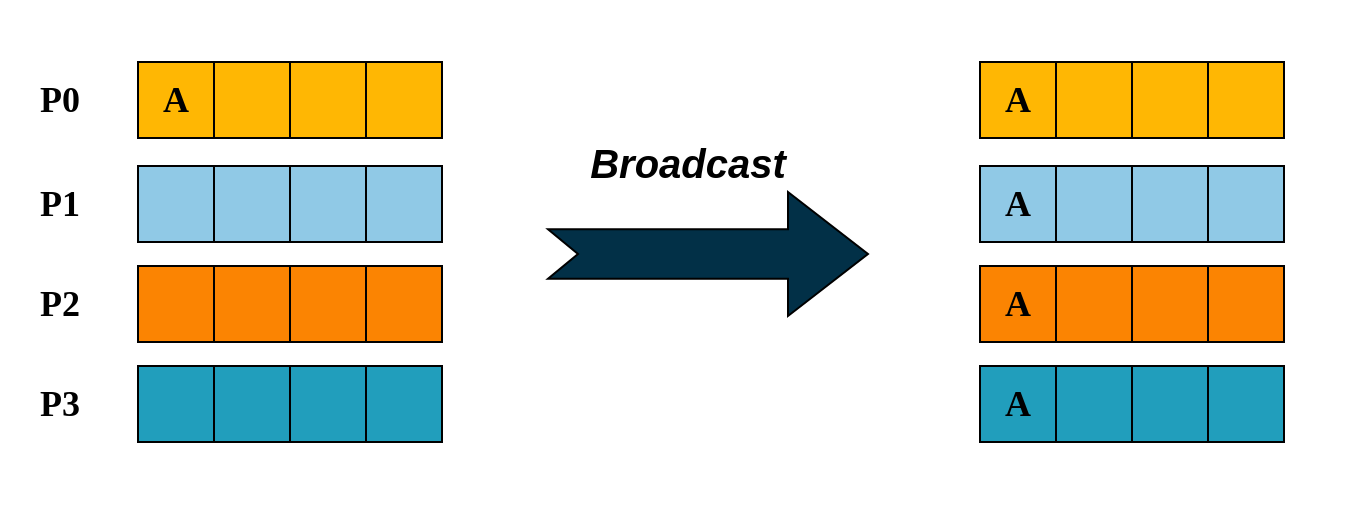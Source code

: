 <mxfile version="22.1.18" type="device">
  <diagram name="第 1 页" id="Nx4X9cOqqDXcBY0uLnVW">
    <mxGraphModel dx="852" dy="545" grid="0" gridSize="10" guides="1" tooltips="1" connect="1" arrows="1" fold="1" page="1" pageScale="1" pageWidth="1169" pageHeight="1654" math="0" shadow="0">
      <root>
        <mxCell id="0" />
        <mxCell id="1" parent="0" />
        <mxCell id="vvLU5-vEHhSyWaWgnpzQ-1" value="" style="rounded=0;whiteSpace=wrap;html=1;strokeColor=none;fillColor=none;" parent="1" vertex="1">
          <mxGeometry x="159" y="188" width="675" height="254" as="geometry" />
        </mxCell>
        <mxCell id="5V23Ficq-c6yQ36fk3nQ-1" value="&lt;font style=&quot;font-size: 18px;&quot; face=&quot;Times New Roman&quot;&gt;&lt;b&gt;A&lt;/b&gt;&lt;/font&gt;" style="whiteSpace=wrap;html=1;aspect=fixed;fillColor=#FFB703;" parent="1" vertex="1">
          <mxGeometry x="228" y="219" width="38" height="38" as="geometry" />
        </mxCell>
        <mxCell id="5V23Ficq-c6yQ36fk3nQ-2" value="" style="whiteSpace=wrap;html=1;aspect=fixed;fillColor=#FFB703;" parent="1" vertex="1">
          <mxGeometry x="266" y="219" width="38" height="38" as="geometry" />
        </mxCell>
        <mxCell id="5V23Ficq-c6yQ36fk3nQ-3" value="" style="whiteSpace=wrap;html=1;aspect=fixed;fillColor=#FFB703;" parent="1" vertex="1">
          <mxGeometry x="304" y="219" width="38" height="38" as="geometry" />
        </mxCell>
        <mxCell id="5V23Ficq-c6yQ36fk3nQ-4" value="" style="whiteSpace=wrap;html=1;aspect=fixed;fillColor=#FFB703;" parent="1" vertex="1">
          <mxGeometry x="342" y="219" width="38" height="38" as="geometry" />
        </mxCell>
        <mxCell id="5V23Ficq-c6yQ36fk3nQ-5" value="" style="whiteSpace=wrap;html=1;aspect=fixed;fillColor=#90C9E6;" parent="1" vertex="1">
          <mxGeometry x="228" y="271" width="38" height="38" as="geometry" />
        </mxCell>
        <mxCell id="5V23Ficq-c6yQ36fk3nQ-6" value="" style="whiteSpace=wrap;html=1;aspect=fixed;fillColor=#90C9E6;" parent="1" vertex="1">
          <mxGeometry x="266" y="271" width="38" height="38" as="geometry" />
        </mxCell>
        <mxCell id="5V23Ficq-c6yQ36fk3nQ-7" value="" style="whiteSpace=wrap;html=1;aspect=fixed;fillColor=#90C9E6;" parent="1" vertex="1">
          <mxGeometry x="304" y="271" width="38" height="38" as="geometry" />
        </mxCell>
        <mxCell id="5V23Ficq-c6yQ36fk3nQ-8" value="" style="whiteSpace=wrap;html=1;aspect=fixed;fillColor=#90C9E6;" parent="1" vertex="1">
          <mxGeometry x="342" y="271" width="38" height="38" as="geometry" />
        </mxCell>
        <mxCell id="5V23Ficq-c6yQ36fk3nQ-9" value="" style="whiteSpace=wrap;html=1;aspect=fixed;fillColor=#FB8402;" parent="1" vertex="1">
          <mxGeometry x="228" y="321" width="38" height="38" as="geometry" />
        </mxCell>
        <mxCell id="5V23Ficq-c6yQ36fk3nQ-10" value="" style="whiteSpace=wrap;html=1;aspect=fixed;fillColor=#FB8402;" parent="1" vertex="1">
          <mxGeometry x="266" y="321" width="38" height="38" as="geometry" />
        </mxCell>
        <mxCell id="5V23Ficq-c6yQ36fk3nQ-11" value="" style="whiteSpace=wrap;html=1;aspect=fixed;fillColor=#FB8402;" parent="1" vertex="1">
          <mxGeometry x="304" y="321" width="38" height="38" as="geometry" />
        </mxCell>
        <mxCell id="5V23Ficq-c6yQ36fk3nQ-12" value="" style="whiteSpace=wrap;html=1;aspect=fixed;fillColor=#FB8402;" parent="1" vertex="1">
          <mxGeometry x="342" y="321" width="38" height="38" as="geometry" />
        </mxCell>
        <mxCell id="5V23Ficq-c6yQ36fk3nQ-13" value="" style="whiteSpace=wrap;html=1;aspect=fixed;fillColor=#219EBC;" parent="1" vertex="1">
          <mxGeometry x="228" y="371" width="38" height="38" as="geometry" />
        </mxCell>
        <mxCell id="5V23Ficq-c6yQ36fk3nQ-14" value="" style="whiteSpace=wrap;html=1;aspect=fixed;fillColor=#219EBC;" parent="1" vertex="1">
          <mxGeometry x="266" y="371" width="38" height="38" as="geometry" />
        </mxCell>
        <mxCell id="5V23Ficq-c6yQ36fk3nQ-15" value="" style="whiteSpace=wrap;html=1;aspect=fixed;fillColor=#219EBC;" parent="1" vertex="1">
          <mxGeometry x="304" y="371" width="38" height="38" as="geometry" />
        </mxCell>
        <mxCell id="5V23Ficq-c6yQ36fk3nQ-16" value="" style="whiteSpace=wrap;html=1;aspect=fixed;fillColor=#219EBC;" parent="1" vertex="1">
          <mxGeometry x="342" y="371" width="38" height="38" as="geometry" />
        </mxCell>
        <mxCell id="5V23Ficq-c6yQ36fk3nQ-17" value="&lt;font style=&quot;font-size: 18px;&quot; face=&quot;Times New Roman&quot;&gt;&lt;b&gt;P0&lt;/b&gt;&lt;/font&gt;" style="text;html=1;strokeColor=none;fillColor=none;align=center;verticalAlign=middle;whiteSpace=wrap;rounded=0;fontColor=#000000;" parent="1" vertex="1">
          <mxGeometry x="159" y="223" width="60" height="30" as="geometry" />
        </mxCell>
        <mxCell id="5V23Ficq-c6yQ36fk3nQ-18" value="&lt;font style=&quot;font-size: 18px;&quot; face=&quot;Times New Roman&quot;&gt;&lt;b&gt;P1&lt;/b&gt;&lt;/font&gt;" style="text;html=1;strokeColor=none;fillColor=none;align=center;verticalAlign=middle;whiteSpace=wrap;rounded=0;fontColor=#000000;" parent="1" vertex="1">
          <mxGeometry x="159" y="275" width="60" height="30" as="geometry" />
        </mxCell>
        <mxCell id="5V23Ficq-c6yQ36fk3nQ-19" value="&lt;font style=&quot;font-size: 18px;&quot; face=&quot;Times New Roman&quot;&gt;&lt;b&gt;P2&lt;/b&gt;&lt;/font&gt;" style="text;html=1;strokeColor=none;fillColor=none;align=center;verticalAlign=middle;whiteSpace=wrap;rounded=0;fontColor=#000000;" parent="1" vertex="1">
          <mxGeometry x="159" y="325" width="60" height="30" as="geometry" />
        </mxCell>
        <mxCell id="5V23Ficq-c6yQ36fk3nQ-20" value="&lt;font style=&quot;font-size: 18px;&quot; face=&quot;Times New Roman&quot;&gt;&lt;b&gt;P3&lt;/b&gt;&lt;/font&gt;" style="text;html=1;strokeColor=none;fillColor=none;align=center;verticalAlign=middle;whiteSpace=wrap;rounded=0;fontColor=#000000;" parent="1" vertex="1">
          <mxGeometry x="159" y="375" width="60" height="30" as="geometry" />
        </mxCell>
        <mxCell id="5V23Ficq-c6yQ36fk3nQ-21" value="" style="html=1;shadow=0;dashed=0;align=center;verticalAlign=middle;shape=mxgraph.arrows2.arrow;dy=0.6;dx=40;notch=15;fillColor=#023047;" parent="1" vertex="1">
          <mxGeometry x="433" y="284" width="160" height="62" as="geometry" />
        </mxCell>
        <mxCell id="5V23Ficq-c6yQ36fk3nQ-22" value="&lt;font style=&quot;font-size: 20px;&quot;&gt;&lt;b style=&quot;&quot;&gt;&lt;i style=&quot;&quot;&gt;Broadcast&lt;/i&gt;&lt;/b&gt;&lt;/font&gt;" style="text;html=1;strokeColor=none;fillColor=none;align=center;verticalAlign=middle;whiteSpace=wrap;rounded=0;" parent="1" vertex="1">
          <mxGeometry x="436" y="254" width="134" height="30" as="geometry" />
        </mxCell>
        <mxCell id="5V23Ficq-c6yQ36fk3nQ-23" value="&lt;font style=&quot;font-size: 18px;&quot; face=&quot;Times New Roman&quot;&gt;&lt;b&gt;A&lt;/b&gt;&lt;/font&gt;" style="whiteSpace=wrap;html=1;aspect=fixed;fillColor=#FFB703;" parent="1" vertex="1">
          <mxGeometry x="649" y="219" width="38" height="38" as="geometry" />
        </mxCell>
        <mxCell id="5V23Ficq-c6yQ36fk3nQ-24" value="" style="whiteSpace=wrap;html=1;aspect=fixed;fillColor=#FFB703;" parent="1" vertex="1">
          <mxGeometry x="687" y="219" width="38" height="38" as="geometry" />
        </mxCell>
        <mxCell id="5V23Ficq-c6yQ36fk3nQ-25" value="" style="whiteSpace=wrap;html=1;aspect=fixed;fillColor=#FFB703;" parent="1" vertex="1">
          <mxGeometry x="725" y="219" width="38" height="38" as="geometry" />
        </mxCell>
        <mxCell id="5V23Ficq-c6yQ36fk3nQ-26" value="" style="whiteSpace=wrap;html=1;aspect=fixed;fillColor=#FFB703;" parent="1" vertex="1">
          <mxGeometry x="763" y="219" width="38" height="38" as="geometry" />
        </mxCell>
        <mxCell id="5V23Ficq-c6yQ36fk3nQ-27" value="&lt;b style=&quot;border-color: var(--border-color); font-family: &amp;quot;Times New Roman&amp;quot;; font-size: 18px;&quot;&gt;A&lt;/b&gt;" style="whiteSpace=wrap;html=1;aspect=fixed;fillColor=#90C9E6;" parent="1" vertex="1">
          <mxGeometry x="649" y="271" width="38" height="38" as="geometry" />
        </mxCell>
        <mxCell id="5V23Ficq-c6yQ36fk3nQ-28" value="" style="whiteSpace=wrap;html=1;aspect=fixed;fillColor=#90C9E6;" parent="1" vertex="1">
          <mxGeometry x="687" y="271" width="38" height="38" as="geometry" />
        </mxCell>
        <mxCell id="5V23Ficq-c6yQ36fk3nQ-29" value="" style="whiteSpace=wrap;html=1;aspect=fixed;fillColor=#90C9E6;" parent="1" vertex="1">
          <mxGeometry x="725" y="271" width="38" height="38" as="geometry" />
        </mxCell>
        <mxCell id="5V23Ficq-c6yQ36fk3nQ-30" value="" style="whiteSpace=wrap;html=1;aspect=fixed;fillColor=#90C9E6;" parent="1" vertex="1">
          <mxGeometry x="763" y="271" width="38" height="38" as="geometry" />
        </mxCell>
        <mxCell id="5V23Ficq-c6yQ36fk3nQ-31" value="&lt;b style=&quot;border-color: var(--border-color); font-family: &amp;quot;Times New Roman&amp;quot;; font-size: 18px;&quot;&gt;A&lt;/b&gt;" style="whiteSpace=wrap;html=1;aspect=fixed;fillColor=#FB8402;" parent="1" vertex="1">
          <mxGeometry x="649" y="321" width="38" height="38" as="geometry" />
        </mxCell>
        <mxCell id="5V23Ficq-c6yQ36fk3nQ-32" value="" style="whiteSpace=wrap;html=1;aspect=fixed;fillColor=#FB8402;" parent="1" vertex="1">
          <mxGeometry x="687" y="321" width="38" height="38" as="geometry" />
        </mxCell>
        <mxCell id="5V23Ficq-c6yQ36fk3nQ-33" value="" style="whiteSpace=wrap;html=1;aspect=fixed;fillColor=#FB8402;" parent="1" vertex="1">
          <mxGeometry x="725" y="321" width="38" height="38" as="geometry" />
        </mxCell>
        <mxCell id="5V23Ficq-c6yQ36fk3nQ-34" value="" style="whiteSpace=wrap;html=1;aspect=fixed;fillColor=#FB8402;" parent="1" vertex="1">
          <mxGeometry x="763" y="321" width="38" height="38" as="geometry" />
        </mxCell>
        <mxCell id="5V23Ficq-c6yQ36fk3nQ-35" value="&lt;b style=&quot;border-color: var(--border-color); font-family: &amp;quot;Times New Roman&amp;quot;; font-size: 18px;&quot;&gt;A&lt;/b&gt;" style="whiteSpace=wrap;html=1;aspect=fixed;fillColor=#219EBC;" parent="1" vertex="1">
          <mxGeometry x="649" y="371" width="38" height="38" as="geometry" />
        </mxCell>
        <mxCell id="5V23Ficq-c6yQ36fk3nQ-36" value="" style="whiteSpace=wrap;html=1;aspect=fixed;fillColor=#219EBC;" parent="1" vertex="1">
          <mxGeometry x="687" y="371" width="38" height="38" as="geometry" />
        </mxCell>
        <mxCell id="5V23Ficq-c6yQ36fk3nQ-37" value="" style="whiteSpace=wrap;html=1;aspect=fixed;fillColor=#219EBC;" parent="1" vertex="1">
          <mxGeometry x="725" y="371" width="38" height="38" as="geometry" />
        </mxCell>
        <mxCell id="5V23Ficq-c6yQ36fk3nQ-38" value="" style="whiteSpace=wrap;html=1;aspect=fixed;fillColor=#219EBC;" parent="1" vertex="1">
          <mxGeometry x="763" y="371" width="38" height="38" as="geometry" />
        </mxCell>
      </root>
    </mxGraphModel>
  </diagram>
</mxfile>
